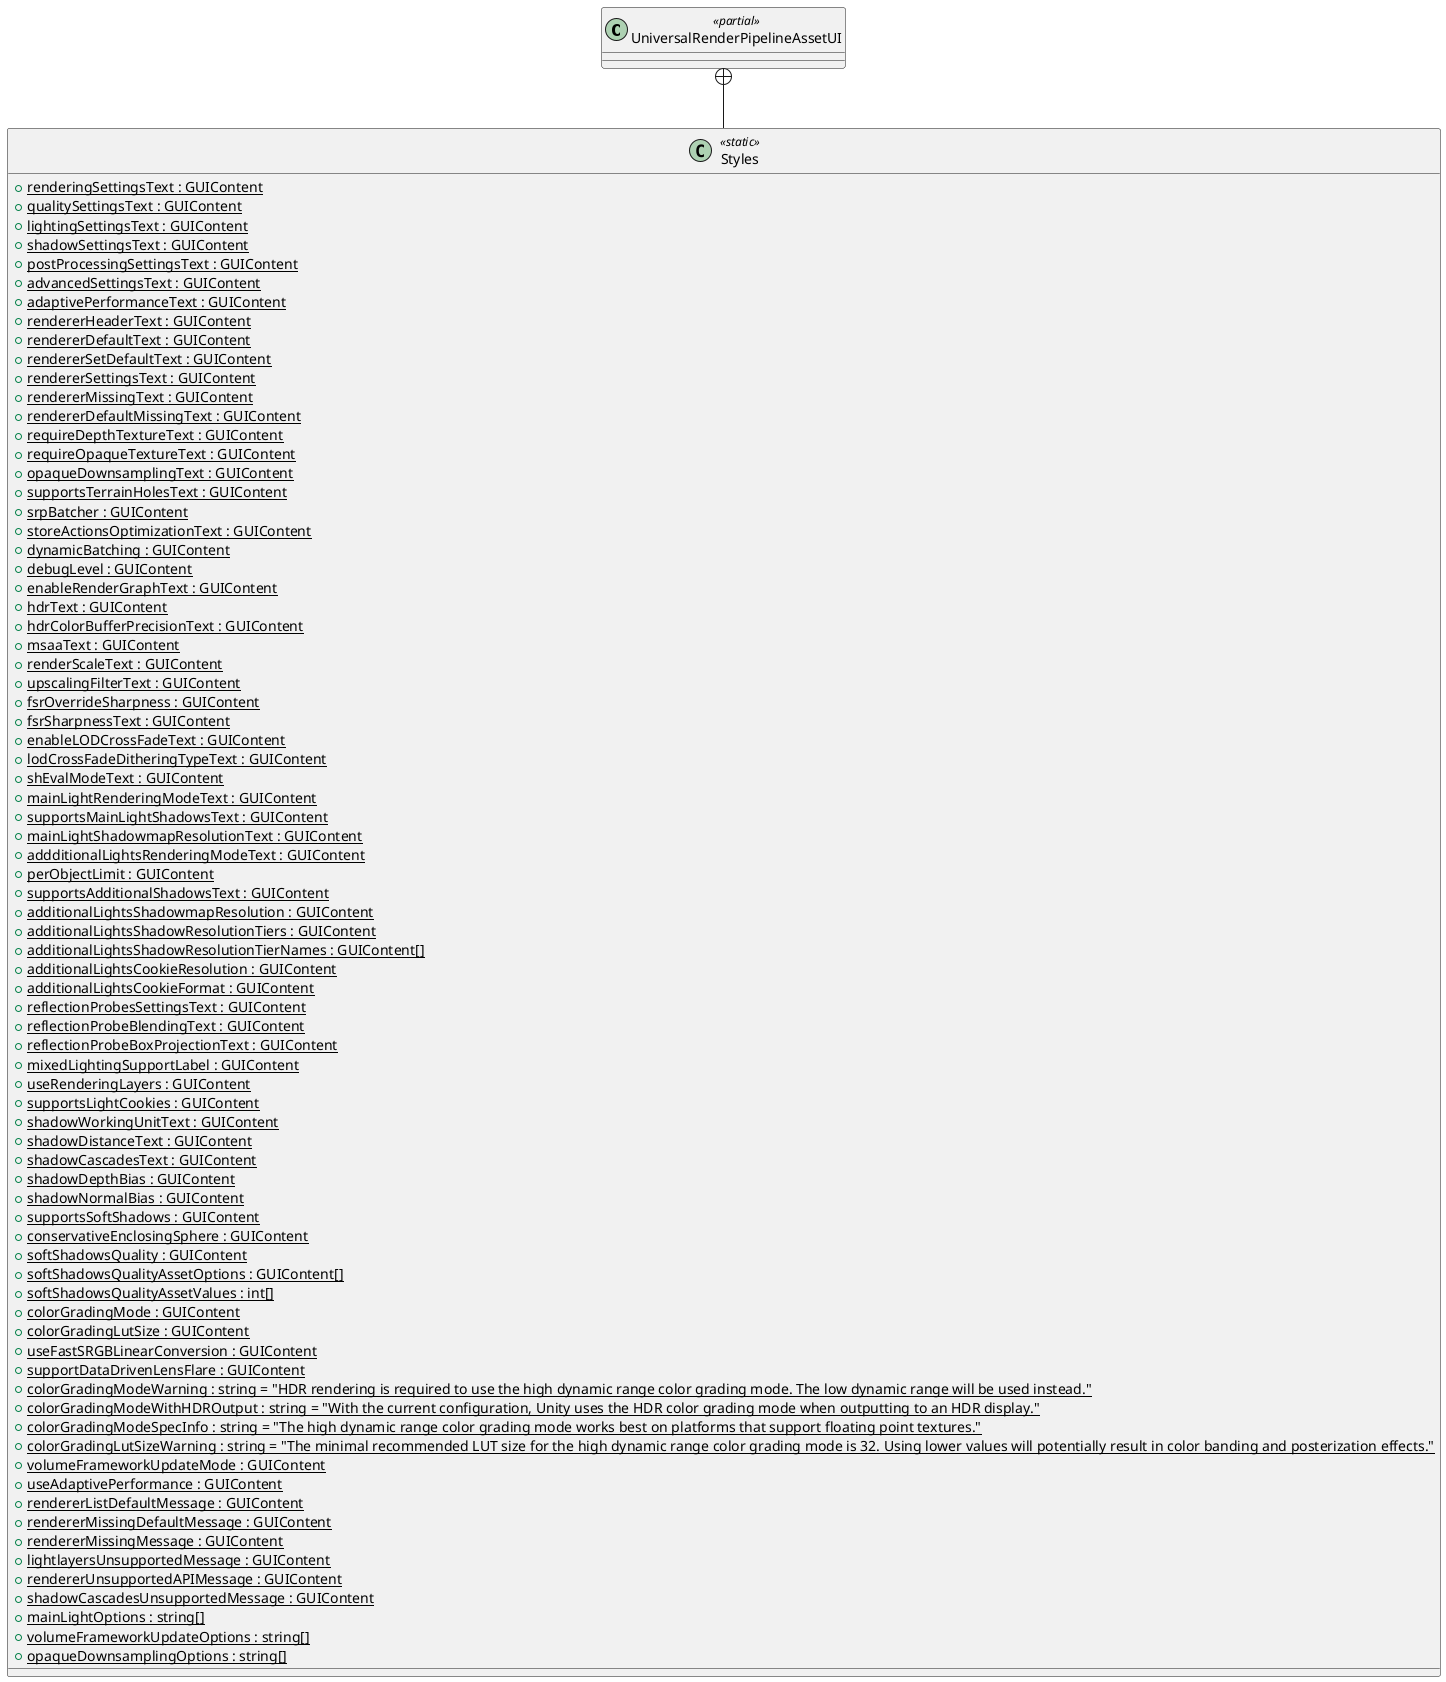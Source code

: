 @startuml
class UniversalRenderPipelineAssetUI <<partial>> {
}
class Styles <<static>> {
    + {static} renderingSettingsText : GUIContent
    + {static} qualitySettingsText : GUIContent
    + {static} lightingSettingsText : GUIContent
    + {static} shadowSettingsText : GUIContent
    + {static} postProcessingSettingsText : GUIContent
    + {static} advancedSettingsText : GUIContent
    + {static} adaptivePerformanceText : GUIContent
    + {static} rendererHeaderText : GUIContent
    + {static} rendererDefaultText : GUIContent
    + {static} rendererSetDefaultText : GUIContent
    + {static} rendererSettingsText : GUIContent
    + {static} rendererMissingText : GUIContent
    + {static} rendererDefaultMissingText : GUIContent
    + {static} requireDepthTextureText : GUIContent
    + {static} requireOpaqueTextureText : GUIContent
    + {static} opaqueDownsamplingText : GUIContent
    + {static} supportsTerrainHolesText : GUIContent
    + {static} srpBatcher : GUIContent
    + {static} storeActionsOptimizationText : GUIContent
    + {static} dynamicBatching : GUIContent
    + {static} debugLevel : GUIContent
    + {static} enableRenderGraphText : GUIContent
    + {static} hdrText : GUIContent
    + {static} hdrColorBufferPrecisionText : GUIContent
    + {static} msaaText : GUIContent
    + {static} renderScaleText : GUIContent
    + {static} upscalingFilterText : GUIContent
    + {static} fsrOverrideSharpness : GUIContent
    + {static} fsrSharpnessText : GUIContent
    + {static} enableLODCrossFadeText : GUIContent
    + {static} lodCrossFadeDitheringTypeText : GUIContent
    + {static} shEvalModeText : GUIContent
    + {static} mainLightRenderingModeText : GUIContent
    + {static} supportsMainLightShadowsText : GUIContent
    + {static} mainLightShadowmapResolutionText : GUIContent
    + {static} addditionalLightsRenderingModeText : GUIContent
    + {static} perObjectLimit : GUIContent
    + {static} supportsAdditionalShadowsText : GUIContent
    + {static} additionalLightsShadowmapResolution : GUIContent
    + {static} additionalLightsShadowResolutionTiers : GUIContent
    + {static} additionalLightsShadowResolutionTierNames : GUIContent[]
    + {static} additionalLightsCookieResolution : GUIContent
    + {static} additionalLightsCookieFormat : GUIContent
    + {static} reflectionProbesSettingsText : GUIContent
    + {static} reflectionProbeBlendingText : GUIContent
    + {static} reflectionProbeBoxProjectionText : GUIContent
    + {static} mixedLightingSupportLabel : GUIContent
    + {static} useRenderingLayers : GUIContent
    + {static} supportsLightCookies : GUIContent
    + {static} shadowWorkingUnitText : GUIContent
    + {static} shadowDistanceText : GUIContent
    + {static} shadowCascadesText : GUIContent
    + {static} shadowDepthBias : GUIContent
    + {static} shadowNormalBias : GUIContent
    + {static} supportsSoftShadows : GUIContent
    + {static} conservativeEnclosingSphere : GUIContent
    + {static} softShadowsQuality : GUIContent
    + {static} softShadowsQualityAssetOptions : GUIContent[]
    + {static} softShadowsQualityAssetValues : int[]
    + {static} colorGradingMode : GUIContent
    + {static} colorGradingLutSize : GUIContent
    + {static} useFastSRGBLinearConversion : GUIContent
    + {static} supportDataDrivenLensFlare : GUIContent
    + {static} colorGradingModeWarning : string = "HDR rendering is required to use the high dynamic range color grading mode. The low dynamic range will be used instead."
    + {static} colorGradingModeWithHDROutput : string = "With the current configuration, Unity uses the HDR color grading mode when outputting to an HDR display."
    + {static} colorGradingModeSpecInfo : string = "The high dynamic range color grading mode works best on platforms that support floating point textures."
    + {static} colorGradingLutSizeWarning : string = "The minimal recommended LUT size for the high dynamic range color grading mode is 32. Using lower values will potentially result in color banding and posterization effects."
    + {static} volumeFrameworkUpdateMode : GUIContent
    + {static} useAdaptivePerformance : GUIContent
    + {static} rendererListDefaultMessage : GUIContent
    + {static} rendererMissingDefaultMessage : GUIContent
    + {static} rendererMissingMessage : GUIContent
    + {static} lightlayersUnsupportedMessage : GUIContent
    + {static} rendererUnsupportedAPIMessage : GUIContent
    + {static} shadowCascadesUnsupportedMessage : GUIContent
    + {static} mainLightOptions : string[]
    + {static} volumeFrameworkUpdateOptions : string[]
    + {static} opaqueDownsamplingOptions : string[]
}
UniversalRenderPipelineAssetUI +-- Styles
@enduml
